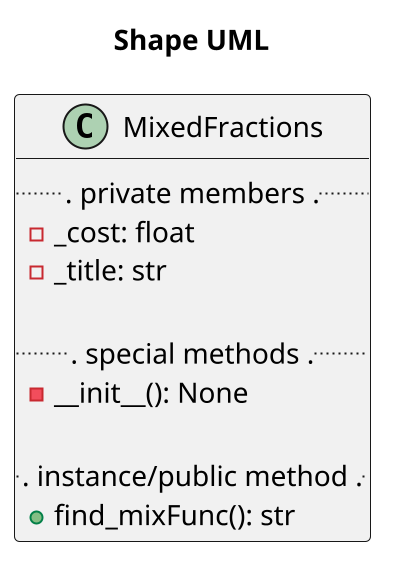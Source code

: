 @startuml Shape UML
scale 2
title Shape UML

class MixedFractions{
    ... private members ...
    - _cost: float
    - _title: str

    ... special methods ...
    - __init__(): None

    ... instance/public method ...
    + find_mixFunc(): str
}
@enduml